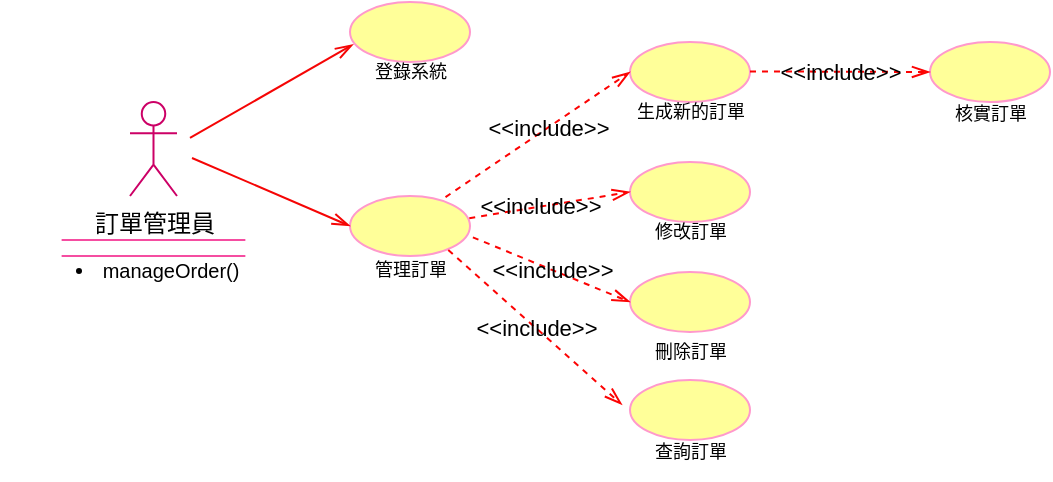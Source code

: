 <mxfile version="22.1.8" type="github">
  <diagram name="第 1 页" id="tsh4m79RRdu2e9AYNkRm">
    <mxGraphModel dx="1422" dy="306" grid="1" gridSize="10" guides="1" tooltips="1" connect="1" arrows="1" fold="1" page="1" pageScale="1" pageWidth="827" pageHeight="1169" math="0" shadow="0">
      <root>
        <mxCell id="0" />
        <mxCell id="1" parent="0" />
        <mxCell id="bHR7ARRuu4GWTC2dDA7a-1" value="訂單管理員" style="shape=umlActor;verticalLabelPosition=bottom;verticalAlign=top;html=1;outlineConnect=0;strokeColor=#CC0066;" vertex="1" parent="1">
          <mxGeometry x="50" y="90" width="23.5" height="47" as="geometry" />
        </mxCell>
        <mxCell id="bHR7ARRuu4GWTC2dDA7a-2" value="" style="ellipse;whiteSpace=wrap;html=1;strokeColor=#FF99CC;fillColor=#FFFF99;" vertex="1" parent="1">
          <mxGeometry x="160" y="40" width="60" height="30" as="geometry" />
        </mxCell>
        <mxCell id="bHR7ARRuu4GWTC2dDA7a-3" value="" style="ellipse;whiteSpace=wrap;html=1;strokeColor=#FF99CC;fillColor=#FFFF99;" vertex="1" parent="1">
          <mxGeometry x="160" y="137" width="60" height="30" as="geometry" />
        </mxCell>
        <mxCell id="bHR7ARRuu4GWTC2dDA7a-4" value="" style="shape=partialRectangle;whiteSpace=wrap;html=1;left=0;right=0;fillColor=none;strokeColor=#f54da1;" vertex="1" parent="1">
          <mxGeometry x="16.31" y="159" width="90.87" height="8" as="geometry" />
        </mxCell>
        <mxCell id="bHR7ARRuu4GWTC2dDA7a-6" value="登錄系統" style="text;html=1;align=center;verticalAlign=middle;resizable=0;points=[];autosize=1;strokeColor=none;fillColor=none;fontSize=9;" vertex="1" parent="1">
          <mxGeometry x="160" y="65" width="60" height="20" as="geometry" />
        </mxCell>
        <mxCell id="bHR7ARRuu4GWTC2dDA7a-7" value="管理訂單" style="text;html=1;align=center;verticalAlign=middle;resizable=0;points=[];autosize=1;strokeColor=none;fillColor=none;fontSize=9;" vertex="1" parent="1">
          <mxGeometry x="160" y="164" width="60" height="20" as="geometry" />
        </mxCell>
        <mxCell id="bHR7ARRuu4GWTC2dDA7a-8" value="" style="endArrow=openThin;html=1;endSize=7;startSize=7;entryX=0.026;entryY=0.707;entryDx=0;entryDy=0;entryPerimeter=0;endFill=0;strokeColor=#f50505;jumpStyle=line;shadow=0;rounded=0;jumpSize=9;strokeWidth=1;" edge="1" parent="1" target="bHR7ARRuu4GWTC2dDA7a-2">
          <mxGeometry width="50" height="50" relative="1" as="geometry">
            <mxPoint x="80" y="107.98" as="sourcePoint" />
            <mxPoint x="130" y="57.98" as="targetPoint" />
          </mxGeometry>
        </mxCell>
        <mxCell id="bHR7ARRuu4GWTC2dDA7a-10" value="" style="endArrow=openThin;html=1;endSize=7;startSize=7;entryX=0;entryY=0.5;entryDx=0;entryDy=0;endFill=0;strokeColor=#f50505;jumpStyle=line;shadow=0;rounded=0;jumpSize=9;strokeWidth=1;" edge="1" parent="1" target="bHR7ARRuu4GWTC2dDA7a-3">
          <mxGeometry width="50" height="50" relative="1" as="geometry">
            <mxPoint x="81" y="117.98" as="sourcePoint" />
            <mxPoint x="160" y="74" as="targetPoint" />
          </mxGeometry>
        </mxCell>
        <mxCell id="bHR7ARRuu4GWTC2dDA7a-11" value="" style="ellipse;whiteSpace=wrap;html=1;strokeColor=#FF99CC;fillColor=#FFFF99;" vertex="1" parent="1">
          <mxGeometry x="300" y="60" width="60" height="30" as="geometry" />
        </mxCell>
        <mxCell id="bHR7ARRuu4GWTC2dDA7a-12" value="" style="ellipse;whiteSpace=wrap;html=1;strokeColor=#FF99CC;fillColor=#FFFF99;" vertex="1" parent="1">
          <mxGeometry x="300" y="120" width="60" height="30" as="geometry" />
        </mxCell>
        <mxCell id="bHR7ARRuu4GWTC2dDA7a-13" value="" style="ellipse;whiteSpace=wrap;html=1;strokeColor=#FF99CC;fillColor=#FFFF99;" vertex="1" parent="1">
          <mxGeometry x="300" y="175" width="60" height="30" as="geometry" />
        </mxCell>
        <mxCell id="bHR7ARRuu4GWTC2dDA7a-14" value="" style="ellipse;whiteSpace=wrap;html=1;strokeColor=#FF99CC;fillColor=#FFFF99;" vertex="1" parent="1">
          <mxGeometry x="300" y="229" width="60" height="30" as="geometry" />
        </mxCell>
        <mxCell id="bHR7ARRuu4GWTC2dDA7a-15" value="生成新的訂單" style="text;html=1;align=center;verticalAlign=middle;resizable=0;points=[];autosize=1;strokeColor=none;fillColor=none;fontSize=9;" vertex="1" parent="1">
          <mxGeometry x="290" y="85" width="80" height="20" as="geometry" />
        </mxCell>
        <mxCell id="bHR7ARRuu4GWTC2dDA7a-17" value="&lt;font style=&quot;font-size: 9px;&quot;&gt;修改訂單&lt;/font&gt;" style="text;html=1;align=center;verticalAlign=middle;resizable=0;points=[];autosize=1;strokeColor=none;fillColor=none;" vertex="1" parent="1">
          <mxGeometry x="300" y="139" width="60" height="30" as="geometry" />
        </mxCell>
        <mxCell id="bHR7ARRuu4GWTC2dDA7a-18" value="&lt;font style=&quot;font-size: 9px;&quot;&gt;刪除訂單&lt;/font&gt;" style="text;html=1;align=center;verticalAlign=middle;resizable=0;points=[];autosize=1;strokeColor=none;fillColor=none;" vertex="1" parent="1">
          <mxGeometry x="300" y="199" width="60" height="30" as="geometry" />
        </mxCell>
        <mxCell id="bHR7ARRuu4GWTC2dDA7a-19" value="&lt;font style=&quot;font-size: 9px;&quot;&gt;查詢訂單&lt;/font&gt;" style="text;html=1;align=center;verticalAlign=middle;resizable=0;points=[];autosize=1;strokeColor=none;fillColor=none;" vertex="1" parent="1">
          <mxGeometry x="300" y="249" width="60" height="30" as="geometry" />
        </mxCell>
        <mxCell id="bHR7ARRuu4GWTC2dDA7a-20" value="" style="ellipse;whiteSpace=wrap;html=1;strokeColor=#FF99CC;fillColor=#FFFF99;" vertex="1" parent="1">
          <mxGeometry x="450" y="60" width="60" height="30" as="geometry" />
        </mxCell>
        <mxCell id="bHR7ARRuu4GWTC2dDA7a-21" value="&lt;font style=&quot;font-size: 9px;&quot;&gt;核實訂單&lt;/font&gt;" style="text;html=1;align=center;verticalAlign=middle;resizable=0;points=[];autosize=1;strokeColor=none;fillColor=none;" vertex="1" parent="1">
          <mxGeometry x="450" y="80" width="60" height="30" as="geometry" />
        </mxCell>
        <mxCell id="bHR7ARRuu4GWTC2dDA7a-22" value="&amp;lt;&amp;lt;include&amp;gt;&amp;gt;" style="endArrow=openThin;endSize=7;dashed=1;html=1;rounded=0;entryX=0;entryY=0.5;entryDx=0;entryDy=0;labelBackgroundColor=none;strokeColor=#fc0303;endFill=0;" edge="1" parent="1" target="bHR7ARRuu4GWTC2dDA7a-20">
          <mxGeometry x="0.003" width="160" relative="1" as="geometry">
            <mxPoint x="360" y="74.71" as="sourcePoint" />
            <mxPoint x="520" y="74.71" as="targetPoint" />
            <mxPoint as="offset" />
          </mxGeometry>
        </mxCell>
        <mxCell id="bHR7ARRuu4GWTC2dDA7a-23" value="&amp;lt;&amp;lt;include&amp;gt;&amp;gt;" style="endArrow=openThin;endSize=7;dashed=1;html=1;rounded=0;entryX=0;entryY=0.5;entryDx=0;entryDy=0;labelBackgroundColor=none;strokeColor=#fc0303;endFill=0;exitX=0.796;exitY=0.018;exitDx=0;exitDy=0;exitPerimeter=0;" edge="1" parent="1" source="bHR7ARRuu4GWTC2dDA7a-3" target="bHR7ARRuu4GWTC2dDA7a-11">
          <mxGeometry x="0.111" width="160" relative="1" as="geometry">
            <mxPoint x="200" y="120" as="sourcePoint" />
            <mxPoint x="290" y="120.29" as="targetPoint" />
            <mxPoint as="offset" />
          </mxGeometry>
        </mxCell>
        <mxCell id="bHR7ARRuu4GWTC2dDA7a-24" value="&amp;lt;&amp;lt;include&amp;gt;&amp;gt;" style="endArrow=openThin;endSize=7;dashed=1;html=1;rounded=0;entryX=0;entryY=0.5;entryDx=0;entryDy=0;labelBackgroundColor=none;strokeColor=#fc0303;endFill=0;exitX=0.994;exitY=0.369;exitDx=0;exitDy=0;exitPerimeter=0;" edge="1" parent="1" source="bHR7ARRuu4GWTC2dDA7a-3" target="bHR7ARRuu4GWTC2dDA7a-12">
          <mxGeometry x="-0.111" width="160" relative="1" as="geometry">
            <mxPoint x="220" y="150" as="sourcePoint" />
            <mxPoint x="310" y="150.29" as="targetPoint" />
            <mxPoint as="offset" />
          </mxGeometry>
        </mxCell>
        <mxCell id="bHR7ARRuu4GWTC2dDA7a-25" value="&amp;lt;&amp;lt;include&amp;gt;&amp;gt;" style="endArrow=openThin;endSize=7;dashed=1;html=1;rounded=0;entryX=0;entryY=0.5;entryDx=0;entryDy=0;labelBackgroundColor=none;strokeColor=#fc0303;endFill=0;exitX=1.024;exitY=0.689;exitDx=0;exitDy=0;exitPerimeter=0;" edge="1" parent="1" source="bHR7ARRuu4GWTC2dDA7a-3" target="bHR7ARRuu4GWTC2dDA7a-13">
          <mxGeometry x="0.003" width="160" relative="1" as="geometry">
            <mxPoint x="390" y="104.71" as="sourcePoint" />
            <mxPoint x="480" y="105" as="targetPoint" />
            <mxPoint as="offset" />
          </mxGeometry>
        </mxCell>
        <mxCell id="bHR7ARRuu4GWTC2dDA7a-26" value="&amp;lt;&amp;lt;include&amp;gt;&amp;gt;" style="endArrow=openThin;endSize=7;dashed=1;html=1;rounded=0;entryX=-0.067;entryY=0.41;entryDx=0;entryDy=0;labelBackgroundColor=none;strokeColor=#fc0303;endFill=0;exitX=0.819;exitY=0.003;exitDx=0;exitDy=0;exitPerimeter=0;entryPerimeter=0;" edge="1" parent="1" source="bHR7ARRuu4GWTC2dDA7a-7" target="bHR7ARRuu4GWTC2dDA7a-14">
          <mxGeometry x="0.003" width="160" relative="1" as="geometry">
            <mxPoint x="400" y="114.71" as="sourcePoint" />
            <mxPoint x="490" y="115" as="targetPoint" />
            <mxPoint as="offset" />
          </mxGeometry>
        </mxCell>
        <mxCell id="bHR7ARRuu4GWTC2dDA7a-27" value="&lt;ul&gt;&lt;li style=&quot;font-size: 10px;&quot;&gt;manageOrder()&lt;/li&gt;&lt;/ul&gt;" style="text;html=1;align=center;verticalAlign=middle;resizable=0;points=[];autosize=1;strokeColor=none;fillColor=none;" vertex="1" parent="1">
          <mxGeometry x="-15" y="149" width="130" height="50" as="geometry" />
        </mxCell>
      </root>
    </mxGraphModel>
  </diagram>
</mxfile>

